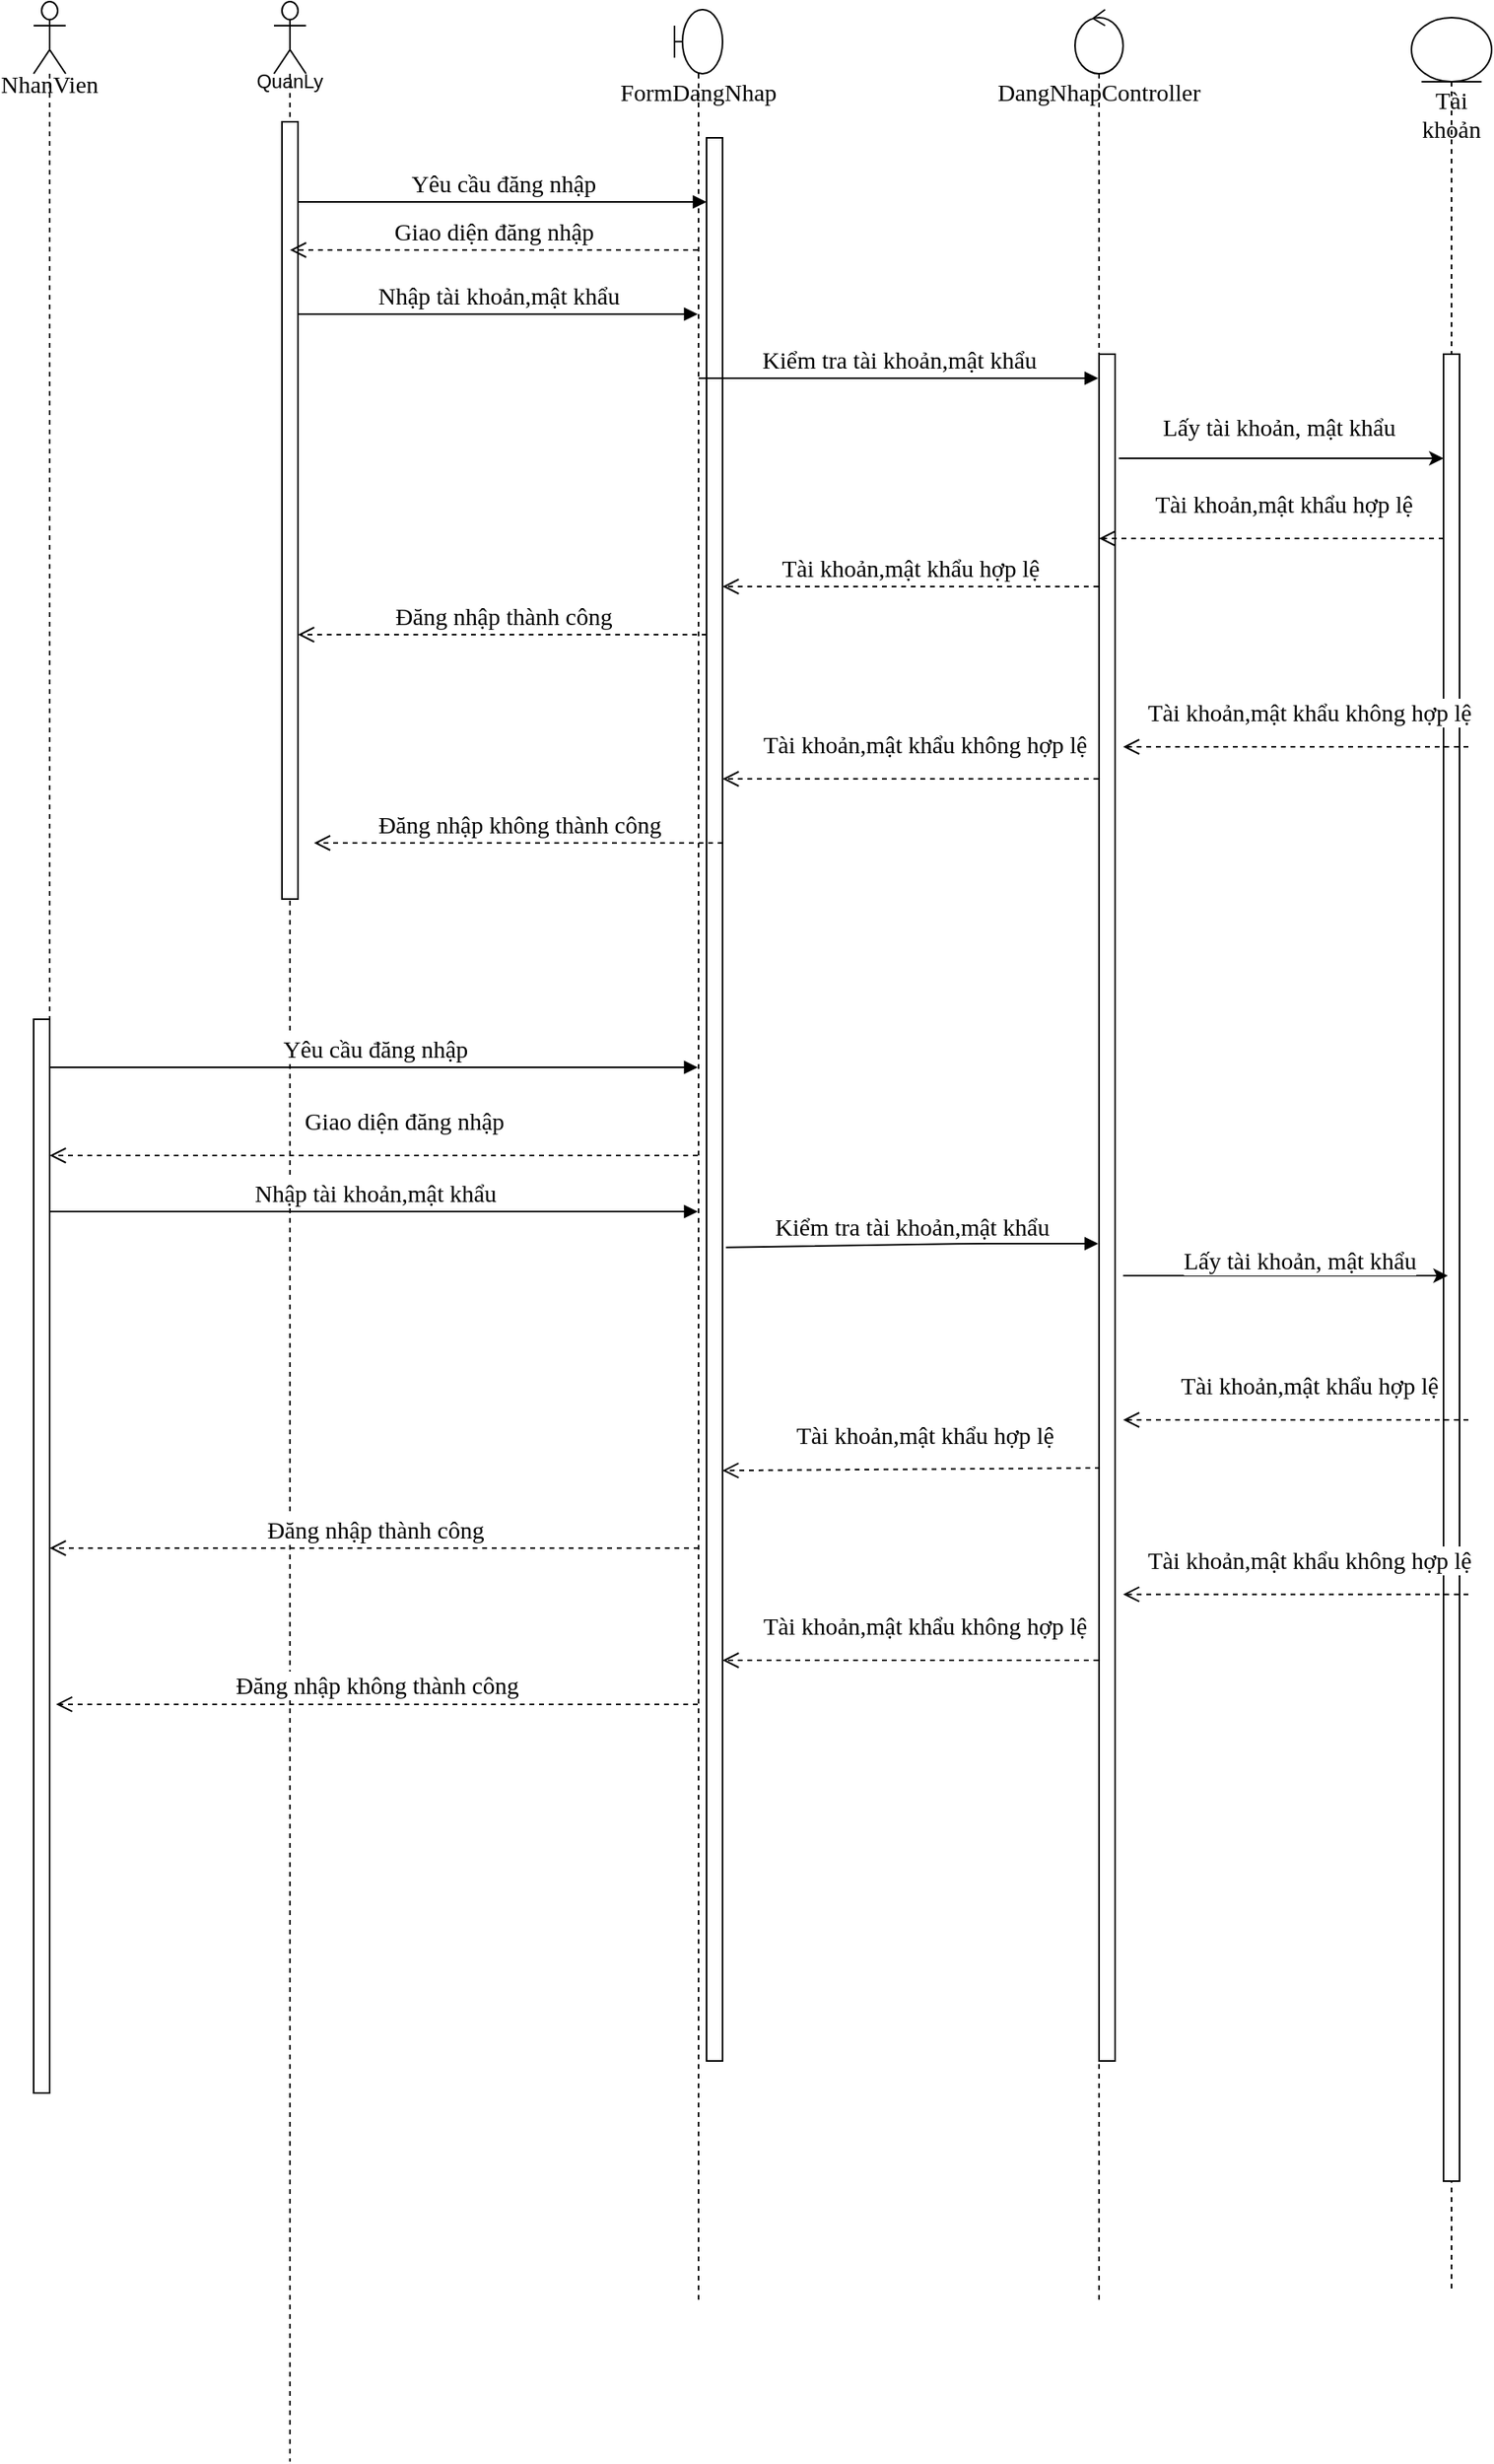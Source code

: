 <mxfile version="13.10.4" type="github">
  <diagram name="Page-1" id="13e1069c-82ec-6db2-03f1-153e76fe0fe0">
    <mxGraphModel dx="3024" dy="1061" grid="1" gridSize="10" guides="1" tooltips="1" connect="1" arrows="1" fold="1" page="1" pageScale="1" pageWidth="1100" pageHeight="850" background="#ffffff" math="0" shadow="0">
      <root>
        <mxCell id="0" />
        <mxCell id="1" parent="0" />
        <mxCell id="cO2g14-RoeKDjWgBVBRu-8" value="DangNhapController" style="shape=umlLifeline;participant=umlControl;perimeter=lifelinePerimeter;whiteSpace=wrap;html=1;container=1;collapsible=0;recursiveResize=0;verticalAlign=top;spacingTop=36;outlineConnect=0;fontFamily=Times New Roman;fontSize=15;" vertex="1" parent="1">
          <mxGeometry x="440" y="70" width="30" height="1430" as="geometry" />
        </mxCell>
        <mxCell id="cO2g14-RoeKDjWgBVBRu-25" value="" style="html=1;points=[];perimeter=orthogonalPerimeter;fontFamily=Times New Roman;fontSize=15;" vertex="1" parent="cO2g14-RoeKDjWgBVBRu-8">
          <mxGeometry x="15" y="215" width="10" height="1065" as="geometry" />
        </mxCell>
        <mxCell id="cO2g14-RoeKDjWgBVBRu-9" value="FormDangNhap" style="shape=umlLifeline;participant=umlBoundary;perimeter=lifelinePerimeter;whiteSpace=wrap;html=1;container=1;collapsible=0;recursiveResize=0;verticalAlign=top;spacingTop=36;outlineConnect=0;fontFamily=Times New Roman;fontSize=15;" vertex="1" parent="1">
          <mxGeometry x="190" y="70" width="30" height="1430" as="geometry" />
        </mxCell>
        <mxCell id="cO2g14-RoeKDjWgBVBRu-23" value="" style="html=1;points=[];perimeter=orthogonalPerimeter;fontFamily=Times New Roman;fontSize=15;" vertex="1" parent="cO2g14-RoeKDjWgBVBRu-9">
          <mxGeometry x="20" y="80" width="10" height="1200" as="geometry" />
        </mxCell>
        <mxCell id="cO2g14-RoeKDjWgBVBRu-11" value="QuanLy" style="shape=umlLifeline;participant=umlActor;perimeter=lifelinePerimeter;whiteSpace=wrap;html=1;container=1;collapsible=0;recursiveResize=0;verticalAlign=top;spacingTop=36;outlineConnect=0;size=45;" vertex="1" parent="1">
          <mxGeometry x="-60" y="65" width="20" height="1535" as="geometry" />
        </mxCell>
        <mxCell id="cO2g14-RoeKDjWgBVBRu-13" value="" style="html=1;points=[];perimeter=orthogonalPerimeter;fontFamily=Times New Roman;fontSize=15;" vertex="1" parent="cO2g14-RoeKDjWgBVBRu-11">
          <mxGeometry x="5" y="75" width="10" height="485" as="geometry" />
        </mxCell>
        <mxCell id="cO2g14-RoeKDjWgBVBRu-12" value="NhanVien" style="shape=umlLifeline;participant=umlActor;perimeter=lifelinePerimeter;whiteSpace=wrap;html=1;container=1;collapsible=0;recursiveResize=0;verticalAlign=top;spacingTop=36;outlineConnect=0;size=45;fontFamily=Times New Roman;fontSize=15;" vertex="1" parent="1">
          <mxGeometry x="-210" y="65" width="20" height="995" as="geometry" />
        </mxCell>
        <mxCell id="cO2g14-RoeKDjWgBVBRu-16" value="Giao diện đăng nhập" style="html=1;verticalAlign=bottom;endArrow=open;dashed=1;endSize=8;fontFamily=Times New Roman;fontSize=15;" edge="1" parent="1" source="cO2g14-RoeKDjWgBVBRu-9" target="cO2g14-RoeKDjWgBVBRu-11">
          <mxGeometry relative="1" as="geometry">
            <mxPoint x="140" y="240" as="sourcePoint" />
            <mxPoint x="60" y="240" as="targetPoint" />
            <Array as="points">
              <mxPoint x="50" y="220" />
            </Array>
          </mxGeometry>
        </mxCell>
        <mxCell id="cO2g14-RoeKDjWgBVBRu-17" value="Nhập tài khoản,mật khẩu" style="html=1;verticalAlign=bottom;endArrow=block;fontFamily=Times New Roman;fontSize=15;" edge="1" parent="1" source="cO2g14-RoeKDjWgBVBRu-13" target="cO2g14-RoeKDjWgBVBRu-9">
          <mxGeometry width="80" relative="1" as="geometry">
            <mxPoint x="30" y="270" as="sourcePoint" />
            <mxPoint x="110" y="270" as="targetPoint" />
            <Array as="points">
              <mxPoint x="170" y="260" />
            </Array>
          </mxGeometry>
        </mxCell>
        <mxCell id="cO2g14-RoeKDjWgBVBRu-22" value="Kiểm tra tài khoản,mật khẩu" style="html=1;verticalAlign=bottom;endArrow=block;fontFamily=Times New Roman;fontSize=15;" edge="1" parent="1" source="cO2g14-RoeKDjWgBVBRu-9" target="cO2g14-RoeKDjWgBVBRu-8">
          <mxGeometry width="80" relative="1" as="geometry">
            <mxPoint x="270" y="230" as="sourcePoint" />
            <mxPoint x="350" y="230" as="targetPoint" />
            <Array as="points">
              <mxPoint x="360" y="300" />
            </Array>
          </mxGeometry>
        </mxCell>
        <mxCell id="cO2g14-RoeKDjWgBVBRu-24" value="Yêu cầu đăng nhập" style="html=1;verticalAlign=bottom;endArrow=block;fontFamily=Times New Roman;fontSize=15;" edge="1" parent="1" source="cO2g14-RoeKDjWgBVBRu-13" target="cO2g14-RoeKDjWgBVBRu-23">
          <mxGeometry width="80" relative="1" as="geometry">
            <mxPoint x="-45.33" y="167.09" as="sourcePoint" />
            <mxPoint x="214.5" y="167.09" as="targetPoint" />
            <Array as="points">
              <mxPoint x="180" y="190" />
            </Array>
          </mxGeometry>
        </mxCell>
        <mxCell id="cO2g14-RoeKDjWgBVBRu-26" value="Tài khoản" style="shape=umlLifeline;participant=umlEntity;perimeter=lifelinePerimeter;whiteSpace=wrap;html=1;container=1;collapsible=0;recursiveResize=0;verticalAlign=top;spacingTop=36;outlineConnect=0;fontFamily=Times New Roman;fontSize=15;" vertex="1" parent="1">
          <mxGeometry x="650" y="75" width="50" height="1420" as="geometry" />
        </mxCell>
        <mxCell id="cO2g14-RoeKDjWgBVBRu-28" value="" style="html=1;points=[];perimeter=orthogonalPerimeter;fontFamily=Times New Roman;fontSize=15;" vertex="1" parent="cO2g14-RoeKDjWgBVBRu-26">
          <mxGeometry x="20" y="210" width="10" height="1140" as="geometry" />
        </mxCell>
        <mxCell id="cO2g14-RoeKDjWgBVBRu-33" value="Tài khoản,mật khẩu hợp lệ" style="html=1;verticalAlign=bottom;endArrow=open;dashed=1;endSize=8;fontFamily=Times New Roman;fontSize=15;" edge="1" parent="1" source="cO2g14-RoeKDjWgBVBRu-28" target="cO2g14-RoeKDjWgBVBRu-8">
          <mxGeometry x="-0.072" y="-10" relative="1" as="geometry">
            <mxPoint x="620" y="420" as="sourcePoint" />
            <mxPoint x="540" y="420" as="targetPoint" />
            <Array as="points">
              <mxPoint x="580" y="400" />
            </Array>
            <mxPoint as="offset" />
          </mxGeometry>
        </mxCell>
        <mxCell id="cO2g14-RoeKDjWgBVBRu-34" value="Tài khoản,mật khẩu hợp lệ" style="html=1;verticalAlign=bottom;endArrow=open;dashed=1;endSize=8;fontFamily=Times New Roman;fontSize=15;" edge="1" parent="1" source="cO2g14-RoeKDjWgBVBRu-8" target="cO2g14-RoeKDjWgBVBRu-23">
          <mxGeometry relative="1" as="geometry">
            <mxPoint x="380" y="430" as="sourcePoint" />
            <mxPoint x="260" y="430" as="targetPoint" />
            <Array as="points">
              <mxPoint x="360" y="430" />
            </Array>
          </mxGeometry>
        </mxCell>
        <mxCell id="cO2g14-RoeKDjWgBVBRu-35" value="Đăng nhập thành công" style="html=1;verticalAlign=bottom;endArrow=open;dashed=1;endSize=8;fontFamily=Times New Roman;fontSize=15;" edge="1" parent="1" target="cO2g14-RoeKDjWgBVBRu-13">
          <mxGeometry relative="1" as="geometry">
            <mxPoint x="210" y="460" as="sourcePoint" />
            <mxPoint x="130" y="460" as="targetPoint" />
          </mxGeometry>
        </mxCell>
        <mxCell id="cO2g14-RoeKDjWgBVBRu-37" value="Tài khoản,mật khẩu không hợp lệ" style="html=1;verticalAlign=bottom;endArrow=open;dashed=1;endSize=8;fontFamily=Times New Roman;fontSize=15;" edge="1" parent="1">
          <mxGeometry x="-0.072" y="-10" relative="1" as="geometry">
            <mxPoint x="685.5" y="1058.82" as="sourcePoint" />
            <mxPoint x="470" y="1058.82" as="targetPoint" />
            <Array as="points">
              <mxPoint x="595.5" y="1058.82" />
            </Array>
            <mxPoint as="offset" />
          </mxGeometry>
        </mxCell>
        <mxCell id="cO2g14-RoeKDjWgBVBRu-38" value="Tài khoản,mật khẩu không hợp lệ" style="html=1;verticalAlign=bottom;endArrow=open;dashed=1;endSize=8;fontFamily=Times New Roman;fontSize=15;" edge="1" parent="1" source="cO2g14-RoeKDjWgBVBRu-8" target="cO2g14-RoeKDjWgBVBRu-23">
          <mxGeometry x="-0.072" y="-10" relative="1" as="geometry">
            <mxPoint x="445.5" y="660" as="sourcePoint" />
            <mxPoint x="230" y="660" as="targetPoint" />
            <Array as="points">
              <mxPoint x="380" y="550" />
            </Array>
            <mxPoint as="offset" />
          </mxGeometry>
        </mxCell>
        <mxCell id="cO2g14-RoeKDjWgBVBRu-39" value="Đăng nhập không thành công" style="html=1;verticalAlign=bottom;endArrow=open;dashed=1;endSize=8;fontFamily=Times New Roman;fontSize=15;" edge="1" parent="1">
          <mxGeometry relative="1" as="geometry">
            <mxPoint x="220" y="590" as="sourcePoint" />
            <mxPoint x="-35" y="590" as="targetPoint" />
          </mxGeometry>
        </mxCell>
        <mxCell id="cO2g14-RoeKDjWgBVBRu-40" value="Yêu cầu đăng nhập" style="html=1;verticalAlign=bottom;endArrow=block;fontFamily=Times New Roman;fontSize=15;" edge="1" parent="1" source="cO2g14-RoeKDjWgBVBRu-12" target="cO2g14-RoeKDjWgBVBRu-9">
          <mxGeometry width="80" relative="1" as="geometry">
            <mxPoint x="-50" y="860" as="sourcePoint" />
            <mxPoint x="205" y="860" as="targetPoint" />
            <Array as="points">
              <mxPoint x="80" y="730" />
              <mxPoint x="190" y="730" />
            </Array>
          </mxGeometry>
        </mxCell>
        <mxCell id="cO2g14-RoeKDjWgBVBRu-41" value="" style="html=1;points=[];perimeter=orthogonalPerimeter;fontFamily=Times New Roman;fontSize=15;" vertex="1" parent="1">
          <mxGeometry x="-210" y="700" width="10" height="670" as="geometry" />
        </mxCell>
        <mxCell id="cO2g14-RoeKDjWgBVBRu-42" value="Giao diện đăng nhập" style="html=1;verticalAlign=bottom;endArrow=open;dashed=1;endSize=8;fontFamily=Times New Roman;fontSize=15;" edge="1" parent="1" source="cO2g14-RoeKDjWgBVBRu-9" target="cO2g14-RoeKDjWgBVBRu-12">
          <mxGeometry x="-0.089" y="-10" relative="1" as="geometry">
            <mxPoint x="180" y="920" as="sourcePoint" />
            <mxPoint x="-50" y="920" as="targetPoint" />
            <Array as="points">
              <mxPoint x="-10" y="785" />
              <mxPoint x="-170" y="785" />
            </Array>
            <mxPoint as="offset" />
          </mxGeometry>
        </mxCell>
        <mxCell id="cO2g14-RoeKDjWgBVBRu-44" value="Kiểm tra tài khoản,mật khẩu" style="html=1;verticalAlign=bottom;endArrow=block;exitX=1.212;exitY=0.577;exitDx=0;exitDy=0;exitPerimeter=0;fontFamily=Times New Roman;fontSize=15;" edge="1" parent="1" source="cO2g14-RoeKDjWgBVBRu-23" target="cO2g14-RoeKDjWgBVBRu-8">
          <mxGeometry width="80" relative="1" as="geometry">
            <mxPoint x="220" y="970" as="sourcePoint" />
            <mxPoint x="470" y="970" as="targetPoint" />
            <Array as="points">
              <mxPoint x="376" y="840" />
            </Array>
          </mxGeometry>
        </mxCell>
        <mxCell id="cO2g14-RoeKDjWgBVBRu-45" style="edgeStyle=orthogonalEdgeStyle;rounded=0;orthogonalLoop=1;jettySize=auto;html=1;entryX=-0.233;entryY=0.093;entryDx=0;entryDy=0;entryPerimeter=0;fontFamily=Times New Roman;fontSize=15;" edge="1" parent="1">
          <mxGeometry relative="1" as="geometry">
            <mxPoint x="470" y="860.01" as="sourcePoint" />
            <mxPoint x="672.67" y="860" as="targetPoint" />
            <Array as="points">
              <mxPoint x="505" y="860.01" />
              <mxPoint x="505" y="860.01" />
            </Array>
          </mxGeometry>
        </mxCell>
        <mxCell id="cO2g14-RoeKDjWgBVBRu-46" value="Lấy tài khoản, mật khẩu" style="edgeLabel;html=1;align=center;verticalAlign=middle;resizable=0;points=[];fontFamily=Times New Roman;fontSize=15;" vertex="1" connectable="0" parent="cO2g14-RoeKDjWgBVBRu-45">
          <mxGeometry x="0.132" y="3" relative="1" as="geometry">
            <mxPoint x="-5" y="-7" as="offset" />
          </mxGeometry>
        </mxCell>
        <mxCell id="cO2g14-RoeKDjWgBVBRu-43" value="Nhập tài khoản,mật khẩu" style="html=1;verticalAlign=bottom;endArrow=block;fontFamily=Times New Roman;fontSize=15;" edge="1" parent="1" source="cO2g14-RoeKDjWgBVBRu-12" target="cO2g14-RoeKDjWgBVBRu-9">
          <mxGeometry width="80" relative="1" as="geometry">
            <mxPoint x="-200" y="940" as="sourcePoint" />
            <mxPoint x="49.5" y="940" as="targetPoint" />
            <Array as="points">
              <mxPoint x="-10" y="820" />
              <mxPoint x="110" y="820" />
            </Array>
          </mxGeometry>
        </mxCell>
        <mxCell id="cO2g14-RoeKDjWgBVBRu-48" style="edgeStyle=orthogonalEdgeStyle;rounded=0;orthogonalLoop=1;jettySize=auto;html=1;entryX=-0.233;entryY=0.093;entryDx=0;entryDy=0;entryPerimeter=0;fontFamily=Times New Roman;fontSize=15;" edge="1" parent="1">
          <mxGeometry relative="1" as="geometry">
            <mxPoint x="467.33" y="350.01" as="sourcePoint" />
            <mxPoint x="670.0" y="350" as="targetPoint" />
            <Array as="points">
              <mxPoint x="502.33" y="350.01" />
              <mxPoint x="502.33" y="350.01" />
            </Array>
          </mxGeometry>
        </mxCell>
        <mxCell id="cO2g14-RoeKDjWgBVBRu-49" value="Lấy tài khoản, mật khẩu" style="edgeLabel;html=1;align=center;verticalAlign=middle;resizable=0;points=[];fontFamily=Times New Roman;fontSize=15;" vertex="1" connectable="0" parent="cO2g14-RoeKDjWgBVBRu-48">
          <mxGeometry x="0.132" y="3" relative="1" as="geometry">
            <mxPoint x="-15" y="-17" as="offset" />
          </mxGeometry>
        </mxCell>
        <mxCell id="cO2g14-RoeKDjWgBVBRu-50" value="Tài khoản,mật khẩu hợp lệ" style="html=1;verticalAlign=bottom;endArrow=open;dashed=1;endSize=8;fontFamily=Times New Roman;fontSize=15;" edge="1" parent="1">
          <mxGeometry x="-0.072" y="-10" relative="1" as="geometry">
            <mxPoint x="685.5" y="950" as="sourcePoint" />
            <mxPoint x="470" y="950" as="targetPoint" />
            <Array as="points">
              <mxPoint x="595.5" y="950" />
            </Array>
            <mxPoint as="offset" />
          </mxGeometry>
        </mxCell>
        <mxCell id="cO2g14-RoeKDjWgBVBRu-52" value="Tài khoản,mật khẩu hợp lệ" style="html=1;verticalAlign=bottom;endArrow=open;dashed=1;endSize=8;entryX=0.99;entryY=0.693;entryDx=0;entryDy=0;entryPerimeter=0;fontFamily=Times New Roman;fontSize=15;" edge="1" parent="1" target="cO2g14-RoeKDjWgBVBRu-23">
          <mxGeometry x="-0.072" y="-10" relative="1" as="geometry">
            <mxPoint x="455.5" y="980" as="sourcePoint" />
            <mxPoint x="240" y="980" as="targetPoint" />
            <Array as="points" />
            <mxPoint as="offset" />
          </mxGeometry>
        </mxCell>
        <mxCell id="cO2g14-RoeKDjWgBVBRu-53" value="Đăng nhập thành công" style="html=1;verticalAlign=bottom;endArrow=open;dashed=1;endSize=8;fontFamily=Times New Roman;fontSize=15;" edge="1" parent="1" target="cO2g14-RoeKDjWgBVBRu-12">
          <mxGeometry relative="1" as="geometry">
            <mxPoint x="205" y="1030" as="sourcePoint" />
            <mxPoint x="-50" y="1030" as="targetPoint" />
          </mxGeometry>
        </mxCell>
        <mxCell id="cO2g14-RoeKDjWgBVBRu-54" value="Tài khoản,mật khẩu không hợp lệ" style="html=1;verticalAlign=bottom;endArrow=open;dashed=1;endSize=8;fontFamily=Times New Roman;fontSize=15;" edge="1" parent="1">
          <mxGeometry x="-0.072" y="-10" relative="1" as="geometry">
            <mxPoint x="685.5" y="530" as="sourcePoint" />
            <mxPoint x="470" y="530" as="targetPoint" />
            <Array as="points">
              <mxPoint x="595.5" y="530" />
            </Array>
            <mxPoint as="offset" />
          </mxGeometry>
        </mxCell>
        <mxCell id="cO2g14-RoeKDjWgBVBRu-55" value="Tài khoản,mật khẩu không hợp lệ" style="html=1;verticalAlign=bottom;endArrow=open;dashed=1;endSize=8;fontFamily=Times New Roman;fontSize=15;" edge="1" parent="1">
          <mxGeometry x="-0.072" y="-10" relative="1" as="geometry">
            <mxPoint x="454.5" y="1100" as="sourcePoint" />
            <mxPoint x="220" y="1100" as="targetPoint" />
            <Array as="points">
              <mxPoint x="380" y="1100" />
            </Array>
            <mxPoint as="offset" />
          </mxGeometry>
        </mxCell>
        <mxCell id="cO2g14-RoeKDjWgBVBRu-56" value="Đăng nhập không thành công" style="html=1;verticalAlign=bottom;endArrow=open;dashed=1;endSize=8;fontFamily=Times New Roman;fontSize=15;entryX=1.398;entryY=0.638;entryDx=0;entryDy=0;entryPerimeter=0;" edge="1" parent="1" source="cO2g14-RoeKDjWgBVBRu-9" target="cO2g14-RoeKDjWgBVBRu-41">
          <mxGeometry relative="1" as="geometry">
            <mxPoint x="205" y="1150" as="sourcePoint" />
            <mxPoint x="-50" y="1150" as="targetPoint" />
          </mxGeometry>
        </mxCell>
      </root>
    </mxGraphModel>
  </diagram>
</mxfile>
